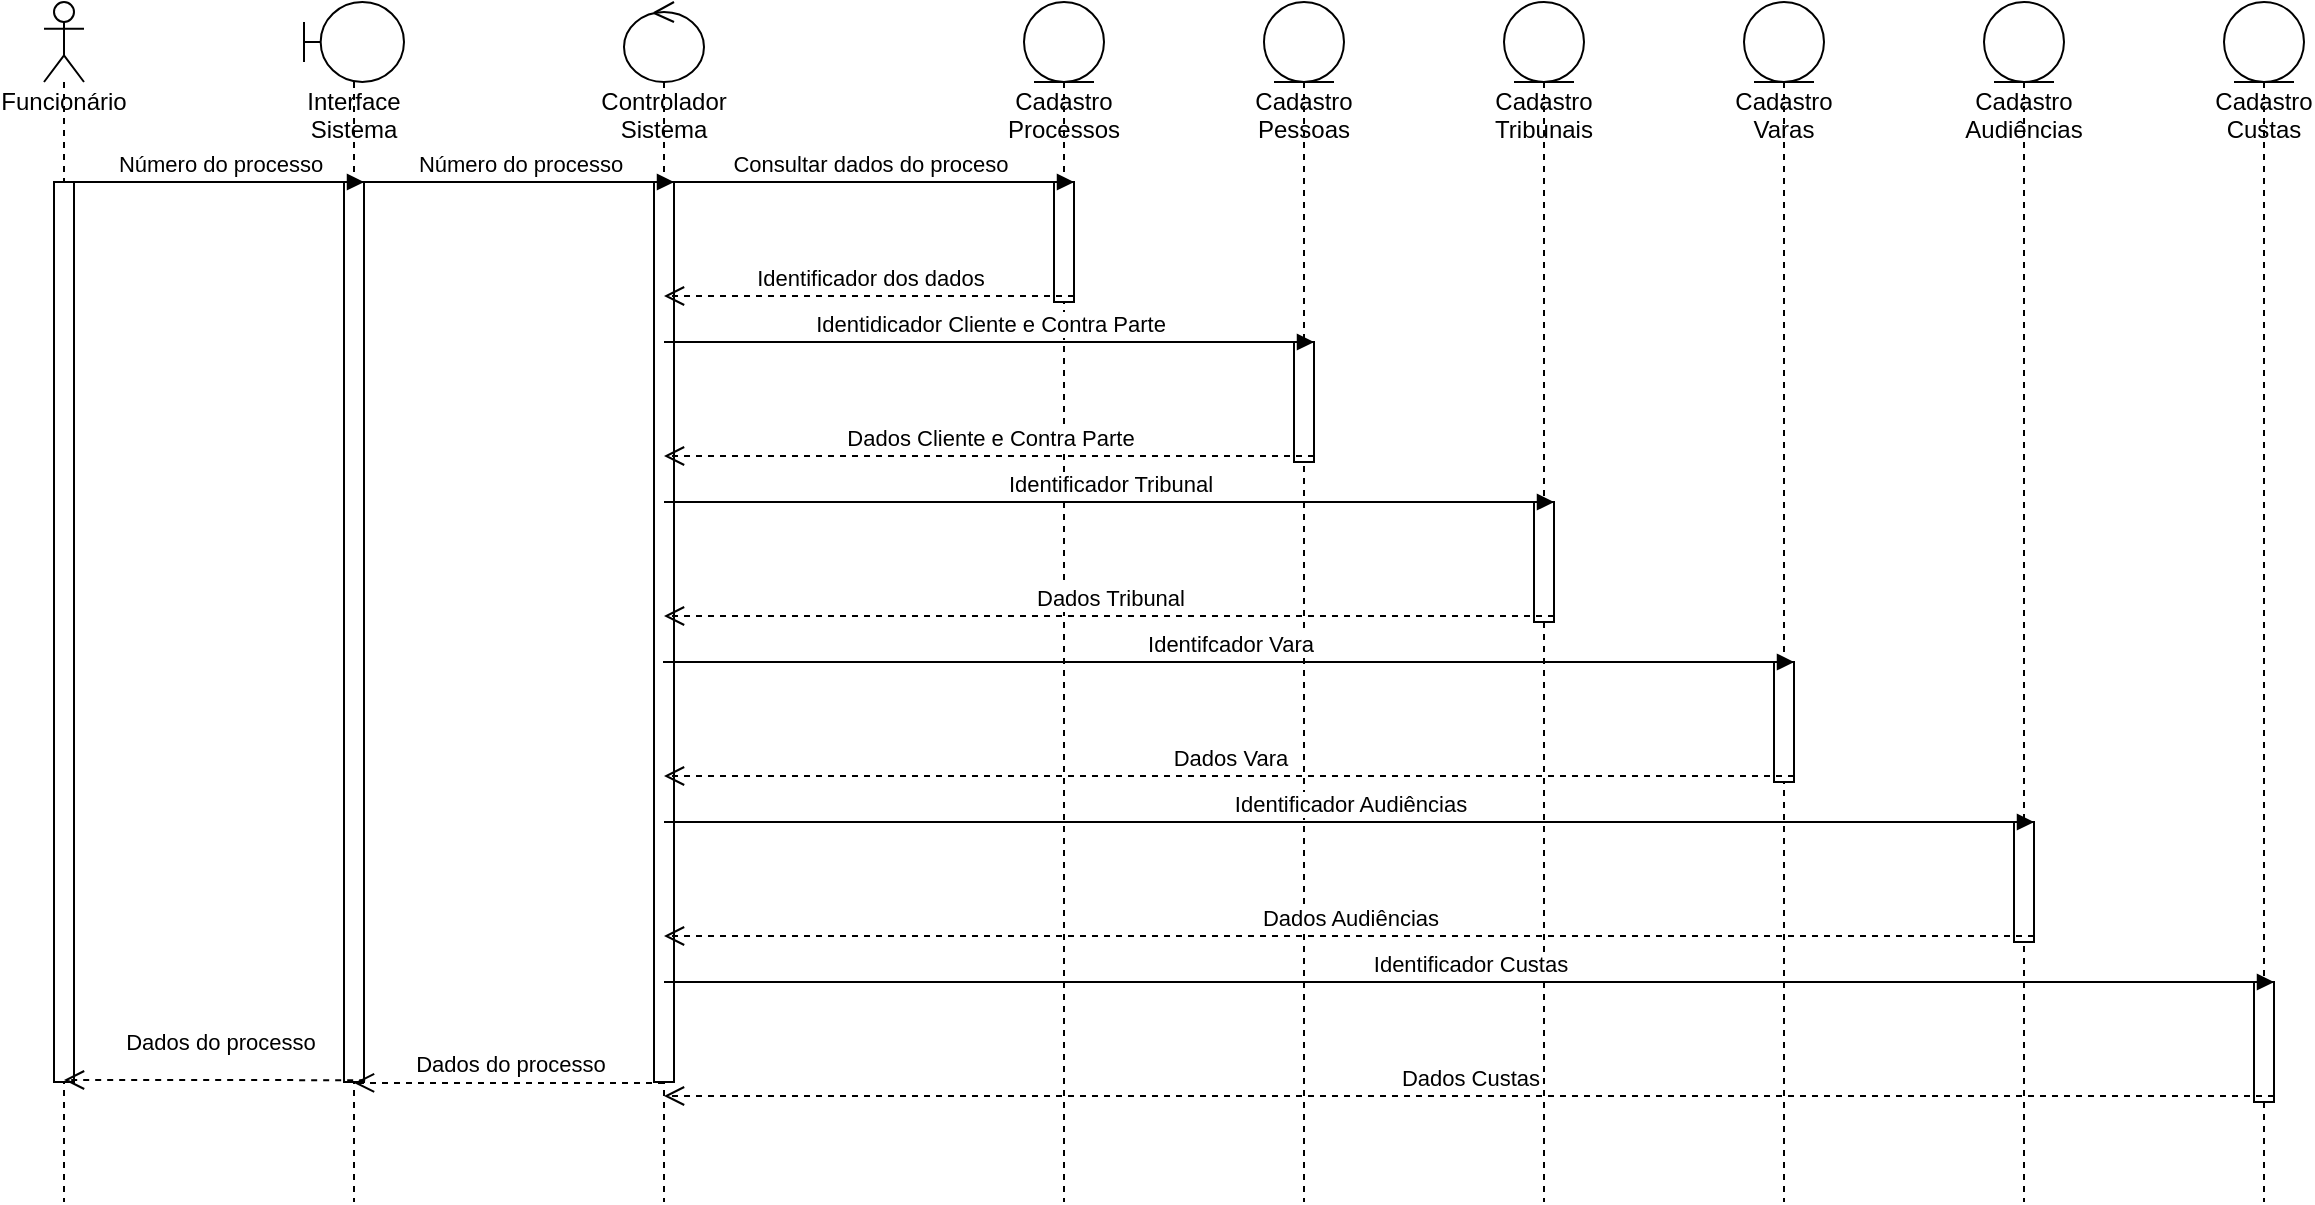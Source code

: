 <mxfile version="17.5.0" type="device"><diagram id="kgpKYQtTHZ0yAKxKKP6v" name="Page-1"><mxGraphModel dx="1388" dy="778" grid="1" gridSize="10" guides="1" tooltips="1" connect="1" arrows="1" fold="1" page="1" pageScale="1" pageWidth="850" pageHeight="1100" math="0" shadow="0"><root><mxCell id="0"/><mxCell id="1" parent="0"/><mxCell id="nGYHjNk-vjhkYvnzKI6O-2" value="Funcionário" style="shape=umlLifeline;participant=umlActor;perimeter=lifelinePerimeter;whiteSpace=wrap;html=1;container=1;collapsible=0;recursiveResize=0;verticalAlign=top;spacingTop=36;outlineConnect=0;" vertex="1" parent="1"><mxGeometry x="110" y="40" width="20" height="600" as="geometry"/></mxCell><mxCell id="nGYHjNk-vjhkYvnzKI6O-14" value="" style="html=1;points=[];perimeter=orthogonalPerimeter;" vertex="1" parent="nGYHjNk-vjhkYvnzKI6O-2"><mxGeometry x="5" y="90" width="10" height="450" as="geometry"/></mxCell><mxCell id="nGYHjNk-vjhkYvnzKI6O-3" value="Interface Sistema" style="shape=umlLifeline;participant=umlBoundary;perimeter=lifelinePerimeter;whiteSpace=wrap;html=1;container=1;collapsible=0;recursiveResize=0;verticalAlign=top;spacingTop=36;outlineConnect=0;" vertex="1" parent="1"><mxGeometry x="240" y="40" width="50" height="600" as="geometry"/></mxCell><mxCell id="nGYHjNk-vjhkYvnzKI6O-11" value="" style="html=1;points=[];perimeter=orthogonalPerimeter;" vertex="1" parent="nGYHjNk-vjhkYvnzKI6O-3"><mxGeometry x="20" y="90" width="10" height="450" as="geometry"/></mxCell><mxCell id="nGYHjNk-vjhkYvnzKI6O-4" value="Controlador Sistema" style="shape=umlLifeline;participant=umlControl;perimeter=lifelinePerimeter;whiteSpace=wrap;html=1;container=1;collapsible=0;recursiveResize=0;verticalAlign=top;spacingTop=36;outlineConnect=0;" vertex="1" parent="1"><mxGeometry x="400" y="40" width="40" height="600" as="geometry"/></mxCell><mxCell id="nGYHjNk-vjhkYvnzKI6O-15" value="" style="html=1;points=[];perimeter=orthogonalPerimeter;" vertex="1" parent="nGYHjNk-vjhkYvnzKI6O-4"><mxGeometry x="15" y="90" width="10" height="450" as="geometry"/></mxCell><mxCell id="nGYHjNk-vjhkYvnzKI6O-5" value="Cadastro Processos" style="shape=umlLifeline;participant=umlEntity;perimeter=lifelinePerimeter;whiteSpace=wrap;html=1;container=1;collapsible=0;recursiveResize=0;verticalAlign=top;spacingTop=36;outlineConnect=0;" vertex="1" parent="1"><mxGeometry x="600" y="40" width="40" height="600" as="geometry"/></mxCell><mxCell id="nGYHjNk-vjhkYvnzKI6O-18" value="" style="html=1;points=[];perimeter=orthogonalPerimeter;" vertex="1" parent="nGYHjNk-vjhkYvnzKI6O-5"><mxGeometry x="15" y="90" width="10" height="60" as="geometry"/></mxCell><mxCell id="nGYHjNk-vjhkYvnzKI6O-6" value="Cadastro Pessoas" style="shape=umlLifeline;participant=umlEntity;perimeter=lifelinePerimeter;whiteSpace=wrap;html=1;container=1;collapsible=0;recursiveResize=0;verticalAlign=top;spacingTop=36;outlineConnect=0;" vertex="1" parent="1"><mxGeometry x="720" y="40" width="40" height="600" as="geometry"/></mxCell><mxCell id="nGYHjNk-vjhkYvnzKI6O-21" value="" style="html=1;points=[];perimeter=orthogonalPerimeter;" vertex="1" parent="nGYHjNk-vjhkYvnzKI6O-6"><mxGeometry x="15" y="170" width="10" height="60" as="geometry"/></mxCell><mxCell id="nGYHjNk-vjhkYvnzKI6O-7" value="Cadastro Audiências" style="shape=umlLifeline;participant=umlEntity;perimeter=lifelinePerimeter;whiteSpace=wrap;html=1;container=1;collapsible=0;recursiveResize=0;verticalAlign=top;spacingTop=36;outlineConnect=0;" vertex="1" parent="1"><mxGeometry x="1080" y="40" width="40" height="600" as="geometry"/></mxCell><mxCell id="nGYHjNk-vjhkYvnzKI6O-33" value="" style="html=1;points=[];perimeter=orthogonalPerimeter;" vertex="1" parent="nGYHjNk-vjhkYvnzKI6O-7"><mxGeometry x="15" y="410" width="10" height="60" as="geometry"/></mxCell><mxCell id="nGYHjNk-vjhkYvnzKI6O-8" value="Cadastro Varas" style="shape=umlLifeline;participant=umlEntity;perimeter=lifelinePerimeter;whiteSpace=wrap;html=1;container=1;collapsible=0;recursiveResize=0;verticalAlign=top;spacingTop=36;outlineConnect=0;" vertex="1" parent="1"><mxGeometry x="960" y="40" width="40" height="600" as="geometry"/></mxCell><mxCell id="nGYHjNk-vjhkYvnzKI6O-30" value="" style="html=1;points=[];perimeter=orthogonalPerimeter;" vertex="1" parent="nGYHjNk-vjhkYvnzKI6O-8"><mxGeometry x="15" y="330" width="10" height="60" as="geometry"/></mxCell><mxCell id="nGYHjNk-vjhkYvnzKI6O-9" value="Cadastro Tribunais" style="shape=umlLifeline;participant=umlEntity;perimeter=lifelinePerimeter;whiteSpace=wrap;html=1;container=1;collapsible=0;recursiveResize=0;verticalAlign=top;spacingTop=36;outlineConnect=0;" vertex="1" parent="1"><mxGeometry x="840" y="40" width="40" height="600" as="geometry"/></mxCell><mxCell id="nGYHjNk-vjhkYvnzKI6O-27" value="" style="html=1;points=[];perimeter=orthogonalPerimeter;" vertex="1" parent="nGYHjNk-vjhkYvnzKI6O-9"><mxGeometry x="15" y="250" width="10" height="60" as="geometry"/></mxCell><mxCell id="nGYHjNk-vjhkYvnzKI6O-10" value="Cadastro Custas" style="shape=umlLifeline;participant=umlEntity;perimeter=lifelinePerimeter;whiteSpace=wrap;html=1;container=1;collapsible=0;recursiveResize=0;verticalAlign=top;spacingTop=36;outlineConnect=0;" vertex="1" parent="1"><mxGeometry x="1200" y="40" width="40" height="600" as="geometry"/></mxCell><mxCell id="nGYHjNk-vjhkYvnzKI6O-36" value="" style="html=1;points=[];perimeter=orthogonalPerimeter;" vertex="1" parent="nGYHjNk-vjhkYvnzKI6O-10"><mxGeometry x="15" y="490" width="10" height="60" as="geometry"/></mxCell><mxCell id="nGYHjNk-vjhkYvnzKI6O-13" value="Dados do processo" style="html=1;verticalAlign=bottom;endArrow=open;dashed=1;endSize=8;exitX=1.059;exitY=0.998;rounded=0;exitDx=0;exitDy=0;exitPerimeter=0;" edge="1" source="nGYHjNk-vjhkYvnzKI6O-11" parent="1" target="nGYHjNk-vjhkYvnzKI6O-2"><mxGeometry x="-0.03" y="-10" relative="1" as="geometry"><mxPoint x="330" y="187" as="targetPoint"/><Array as="points"><mxPoint x="180" y="579"/></Array><mxPoint as="offset"/></mxGeometry></mxCell><mxCell id="nGYHjNk-vjhkYvnzKI6O-12" value="Número do processo" style="html=1;verticalAlign=bottom;endArrow=block;entryX=1;entryY=0;rounded=0;" edge="1" target="nGYHjNk-vjhkYvnzKI6O-11" parent="1" source="nGYHjNk-vjhkYvnzKI6O-14"><mxGeometry relative="1" as="geometry"><mxPoint x="330" y="130" as="sourcePoint"/></mxGeometry></mxCell><mxCell id="nGYHjNk-vjhkYvnzKI6O-16" value="Número do processo" style="html=1;verticalAlign=bottom;endArrow=block;entryX=1;entryY=0;rounded=0;" edge="1" target="nGYHjNk-vjhkYvnzKI6O-15" parent="1" source="nGYHjNk-vjhkYvnzKI6O-11"><mxGeometry relative="1" as="geometry"><mxPoint x="485" y="130" as="sourcePoint"/></mxGeometry></mxCell><mxCell id="nGYHjNk-vjhkYvnzKI6O-19" value="Consultar dados do proceso" style="html=1;verticalAlign=bottom;endArrow=block;entryX=1;entryY=0;rounded=0;" edge="1" target="nGYHjNk-vjhkYvnzKI6O-18" parent="1" source="nGYHjNk-vjhkYvnzKI6O-4"><mxGeometry relative="1" as="geometry"><mxPoint x="605" y="130" as="sourcePoint"/></mxGeometry></mxCell><mxCell id="nGYHjNk-vjhkYvnzKI6O-20" value="Identificador dos dados" style="html=1;verticalAlign=bottom;endArrow=open;dashed=1;endSize=8;exitX=1;exitY=0.95;rounded=0;" edge="1" source="nGYHjNk-vjhkYvnzKI6O-18" parent="1"><mxGeometry relative="1" as="geometry"><mxPoint x="420" y="187" as="targetPoint"/></mxGeometry></mxCell><mxCell id="nGYHjNk-vjhkYvnzKI6O-22" value="Identidicador Cliente e Contra Parte" style="html=1;verticalAlign=bottom;endArrow=block;entryX=1;entryY=0;rounded=0;" edge="1" target="nGYHjNk-vjhkYvnzKI6O-21" parent="1" source="nGYHjNk-vjhkYvnzKI6O-4"><mxGeometry relative="1" as="geometry"><mxPoint x="805" y="210" as="sourcePoint"/></mxGeometry></mxCell><mxCell id="nGYHjNk-vjhkYvnzKI6O-23" value="Dados Cliente e Contra Parte" style="html=1;verticalAlign=bottom;endArrow=open;dashed=1;endSize=8;exitX=1;exitY=0.95;rounded=0;" edge="1" source="nGYHjNk-vjhkYvnzKI6O-21" parent="1" target="nGYHjNk-vjhkYvnzKI6O-4"><mxGeometry relative="1" as="geometry"><mxPoint x="805" y="267" as="targetPoint"/></mxGeometry></mxCell><mxCell id="nGYHjNk-vjhkYvnzKI6O-28" value="Identificador Tribunal" style="html=1;verticalAlign=bottom;endArrow=block;entryX=1;entryY=0;rounded=0;" edge="1" target="nGYHjNk-vjhkYvnzKI6O-27" parent="1" source="nGYHjNk-vjhkYvnzKI6O-4"><mxGeometry relative="1" as="geometry"><mxPoint x="925" y="290" as="sourcePoint"/></mxGeometry></mxCell><mxCell id="nGYHjNk-vjhkYvnzKI6O-29" value="Dados Tribunal" style="html=1;verticalAlign=bottom;endArrow=open;dashed=1;endSize=8;exitX=1;exitY=0.95;rounded=0;" edge="1" source="nGYHjNk-vjhkYvnzKI6O-27" parent="1" target="nGYHjNk-vjhkYvnzKI6O-4"><mxGeometry relative="1" as="geometry"><mxPoint x="925" y="347" as="targetPoint"/></mxGeometry></mxCell><mxCell id="nGYHjNk-vjhkYvnzKI6O-31" value="Identifcador Vara" style="html=1;verticalAlign=bottom;endArrow=block;entryX=1;entryY=0;rounded=0;" edge="1" target="nGYHjNk-vjhkYvnzKI6O-30" parent="1"><mxGeometry relative="1" as="geometry"><mxPoint x="419.5" y="370" as="sourcePoint"/></mxGeometry></mxCell><mxCell id="nGYHjNk-vjhkYvnzKI6O-32" value="Dados Vara" style="html=1;verticalAlign=bottom;endArrow=open;dashed=1;endSize=8;exitX=1;exitY=0.95;rounded=0;" edge="1" source="nGYHjNk-vjhkYvnzKI6O-30" parent="1" target="nGYHjNk-vjhkYvnzKI6O-4"><mxGeometry relative="1" as="geometry"><mxPoint x="1045" y="427" as="targetPoint"/></mxGeometry></mxCell><mxCell id="nGYHjNk-vjhkYvnzKI6O-34" value="Identificador Audiências" style="html=1;verticalAlign=bottom;endArrow=block;entryX=1;entryY=0;rounded=0;" edge="1" target="nGYHjNk-vjhkYvnzKI6O-33" parent="1" source="nGYHjNk-vjhkYvnzKI6O-4"><mxGeometry relative="1" as="geometry"><mxPoint x="1165" y="450" as="sourcePoint"/></mxGeometry></mxCell><mxCell id="nGYHjNk-vjhkYvnzKI6O-35" value="Dados Audiências" style="html=1;verticalAlign=bottom;endArrow=open;dashed=1;endSize=8;exitX=1;exitY=0.95;rounded=0;" edge="1" source="nGYHjNk-vjhkYvnzKI6O-33" parent="1" target="nGYHjNk-vjhkYvnzKI6O-4"><mxGeometry relative="1" as="geometry"><mxPoint x="1165" y="507" as="targetPoint"/></mxGeometry></mxCell><mxCell id="nGYHjNk-vjhkYvnzKI6O-37" value="Identificador Custas" style="html=1;verticalAlign=bottom;endArrow=block;entryX=1;entryY=0;rounded=0;" edge="1" target="nGYHjNk-vjhkYvnzKI6O-36" parent="1" source="nGYHjNk-vjhkYvnzKI6O-4"><mxGeometry relative="1" as="geometry"><mxPoint x="1285" y="530" as="sourcePoint"/></mxGeometry></mxCell><mxCell id="nGYHjNk-vjhkYvnzKI6O-38" value="Dados Custas" style="html=1;verticalAlign=bottom;endArrow=open;dashed=1;endSize=8;exitX=1;exitY=0.95;rounded=0;" edge="1" source="nGYHjNk-vjhkYvnzKI6O-36" parent="1" target="nGYHjNk-vjhkYvnzKI6O-4"><mxGeometry relative="1" as="geometry"><mxPoint x="1285" y="587" as="targetPoint"/></mxGeometry></mxCell><mxCell id="nGYHjNk-vjhkYvnzKI6O-17" value="Dados do processo" style="html=1;verticalAlign=bottom;endArrow=open;dashed=1;endSize=8;exitX=0.5;exitY=1.001;rounded=0;exitDx=0;exitDy=0;exitPerimeter=0;" edge="1" source="nGYHjNk-vjhkYvnzKI6O-15" parent="1" target="nGYHjNk-vjhkYvnzKI6O-3"><mxGeometry relative="1" as="geometry"><mxPoint x="260" y="440" as="targetPoint"/></mxGeometry></mxCell></root></mxGraphModel></diagram></mxfile>